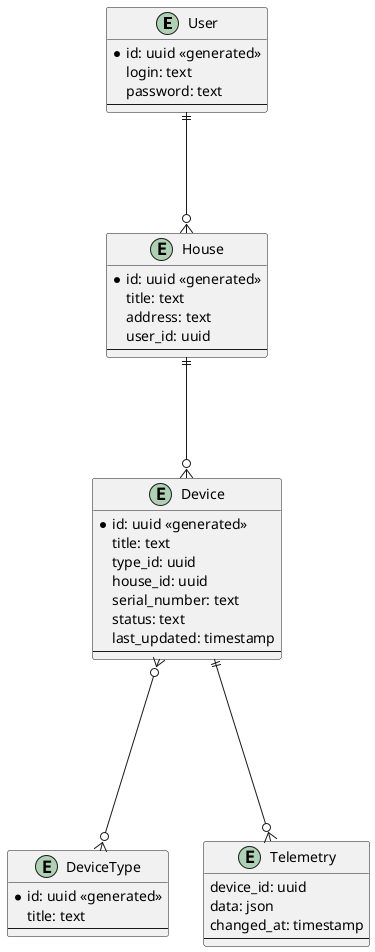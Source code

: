 @startuml

entity User {
  * id: uuid <<generated>>
  login: text
  password: text
  --
}

entity House {
  * id: uuid <<generated>>
  title: text
  address: text
  user_id: uuid
  --
}

entity Device {
  * id: uuid <<generated>>
  title: text
  type_id: uuid
  house_id: uuid
  serial_number: text
  status: text
  last_updated: timestamp
  --
}

entity DeviceType {
  * id: uuid <<generated>>
  title: text
  --
}

entity Telemetry {
  device_id: uuid
  data: json
  changed_at: timestamp
  --
}

User ||---o{ House
House ||---o{ Device
Device }o----o{ DeviceType
Device ||----o{ Telemetry

@enduml